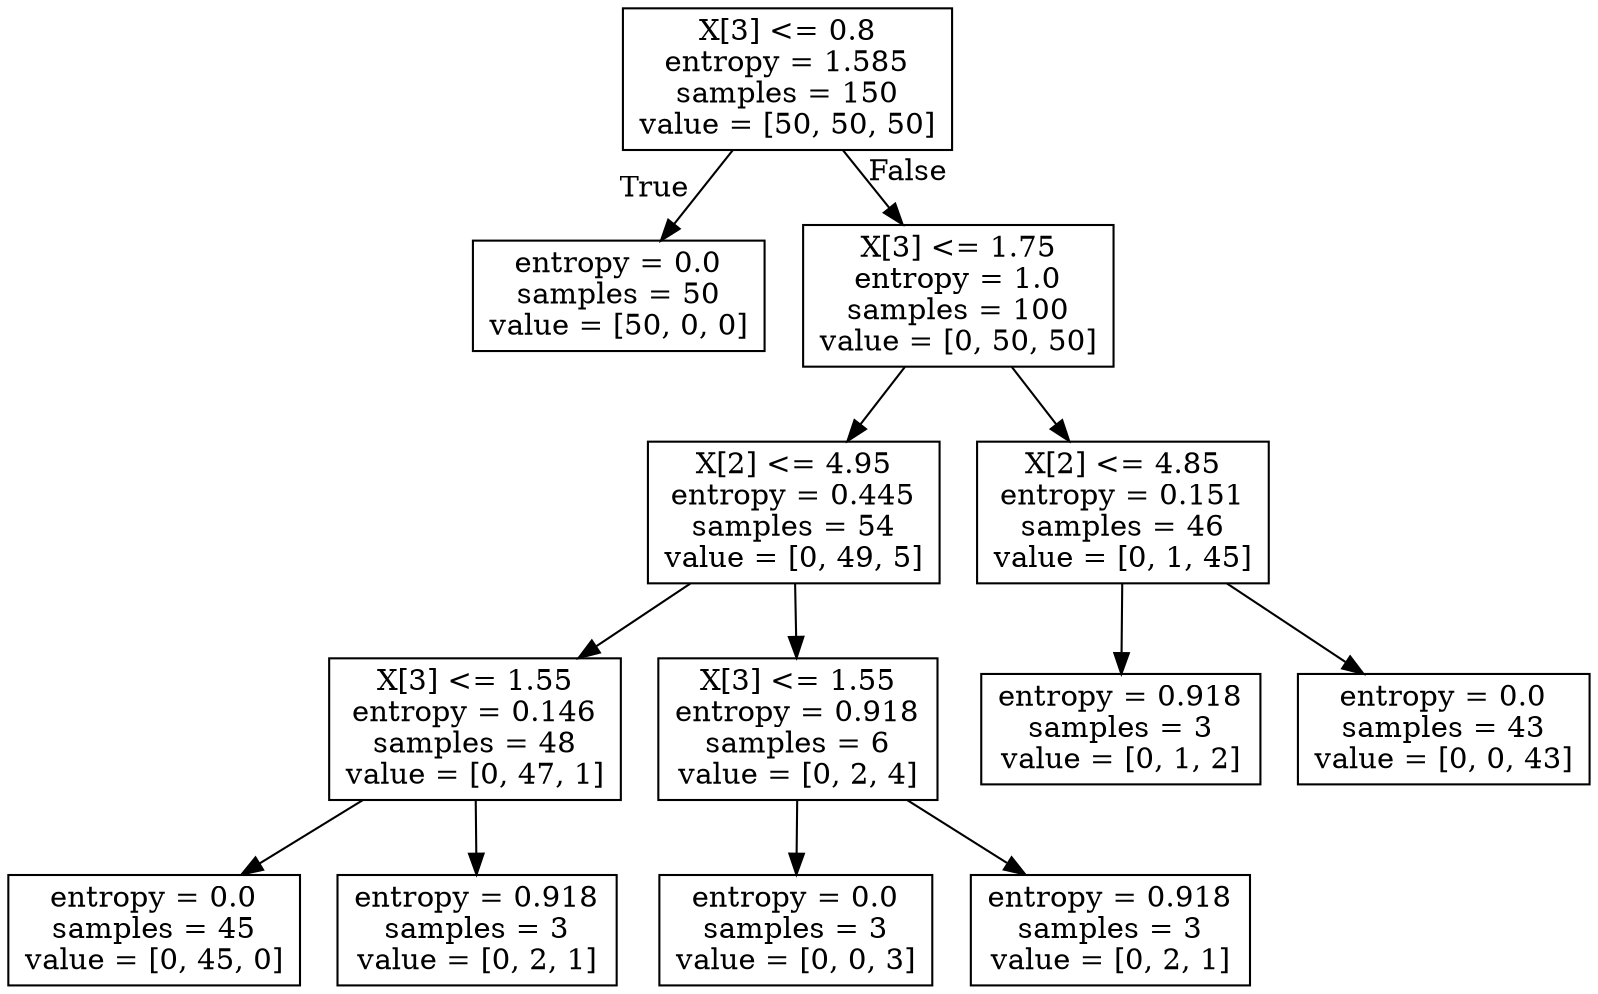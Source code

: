 digraph Tree {
	graph [bb="0,0,619,469"];
	node [label="\N",
		shape=box
	];
	0	 [height=0.94444,
		label="X[3] <= 0.8\nentropy = 1.585\nsamples = 150\nvalue = [50, 50, 50]",
		pos="305,435",
		width=1.7361];
	1	 [height=0.73611,
		label="entropy = 0.0\nsamples = 50\nvalue = [50, 0, 0]",
		pos="238,331",
		width=1.5556];
	0 -> 1	 [head_lp="249.69,382",
		headlabel=True,
		labelangle=45,
		labeldistance=2.5,
		pos="e,254.76,357.52 283.25,400.88 275.95,389.78 267.8,377.37 260.45,366.18"];
	2	 [height=0.94444,
		label="X[3] <= 1.75\nentropy = 1.0\nsamples = 100\nvalue = [0, 50, 50]",
		pos="372,331",
		width=1.6528];
	0 -> 2	 [head_lp="355.2,389.78",
		headlabel=False,
		labelangle=-45,
		labeldistance=2.5,
		pos="e,350.13,365.3 326.75,400.88 332.43,392.24 338.62,382.82 344.55,373.79"];
	3	 [height=0.94444,
		label="X[2] <= 4.95\nentropy = 0.445\nsamples = 54\nvalue = [0, 49, 5]",
		pos="307,227",
		width=1.5556];
	2 -> 3	 [pos="e,328.22,261.3 350.9,296.88 345.39,288.24 339.38,278.82 333.63,269.79"];
	10	 [height=0.94444,
		label="X[2] <= 4.85\nentropy = 0.151\nsamples = 46\nvalue = [0, 1, 45]",
		pos="437,227",
		width=1.5556];
	2 -> 10	 [pos="e,415.78,261.3 393.1,296.88 398.61,288.24 404.62,278.82 410.37,269.79"];
	4	 [height=0.94444,
		label="X[3] <= 1.55\nentropy = 0.146\nsamples = 48\nvalue = [0, 47, 1]",
		pos="182,123",
		width=1.5556];
	3 -> 4	 [pos="e,222.81,157.3 266.42,192.88 255.06,183.62 242.61,173.45 230.83,163.85"];
	7	 [height=0.94444,
		label="X[3] <= 1.55\nentropy = 0.918\nsamples = 6\nvalue = [0, 2, 4]",
		pos="309,123",
		width=1.4722];
	3 -> 7	 [pos="e,308.35,157.3 307.65,192.88 307.81,184.78 307.98,175.98 308.15,167.47"];
	5	 [height=0.73611,
		label="entropy = 0.0\nsamples = 45\nvalue = [0, 45, 0]",
		pos="56,26.5",
		width=1.5556];
	4 -> 5	 [pos="e,90.316,53.237 137.93,88.948 125.12,79.343 111.17,68.875 98.46,59.345"];
	6	 [height=0.73611,
		label="entropy = 0.918\nsamples = 3\nvalue = [0, 2, 1]",
		pos="183,26.5",
		width=1.4722];
	4 -> 6	 [pos="e,182.73,53.237 182.35,88.948 182.44,80.715 182.53,71.848 182.62,63.481"];
	8	 [height=0.73611,
		label="entropy = 0.0\nsamples = 3\nvalue = [0, 0, 3]",
		pos="308,26.5",
		width=1.4583];
	7 -> 8	 [pos="e,308.27,53.237 308.65,88.948 308.56,80.715 308.47,71.848 308.38,63.481"];
	9	 [height=0.73611,
		label="entropy = 0.918\nsamples = 3\nvalue = [0, 2, 1]",
		pos="432,26.5",
		width=1.4722];
	7 -> 9	 [pos="e,398.5,53.237 352.02,88.948 364.52,79.343 378.15,68.875 390.55,59.345"];
	11	 [height=0.73611,
		label="entropy = 0.918\nsamples = 3\nvalue = [0, 1, 2]",
		pos="436,123",
		width=1.4722];
	10 -> 11	 [pos="e,436.25,149.52 436.68,192.88 436.57,182.33 436.46,170.6 436.35,159.85"];
	12	 [height=0.73611,
		label="entropy = 0.0\nsamples = 43\nvalue = [0, 0, 43]",
		pos="563,123",
		width=1.5556];
	10 -> 12	 [pos="e,531.48,149.52 477.91,192.88 492.58,181.01 509.08,167.65 523.62,155.88"];
}
